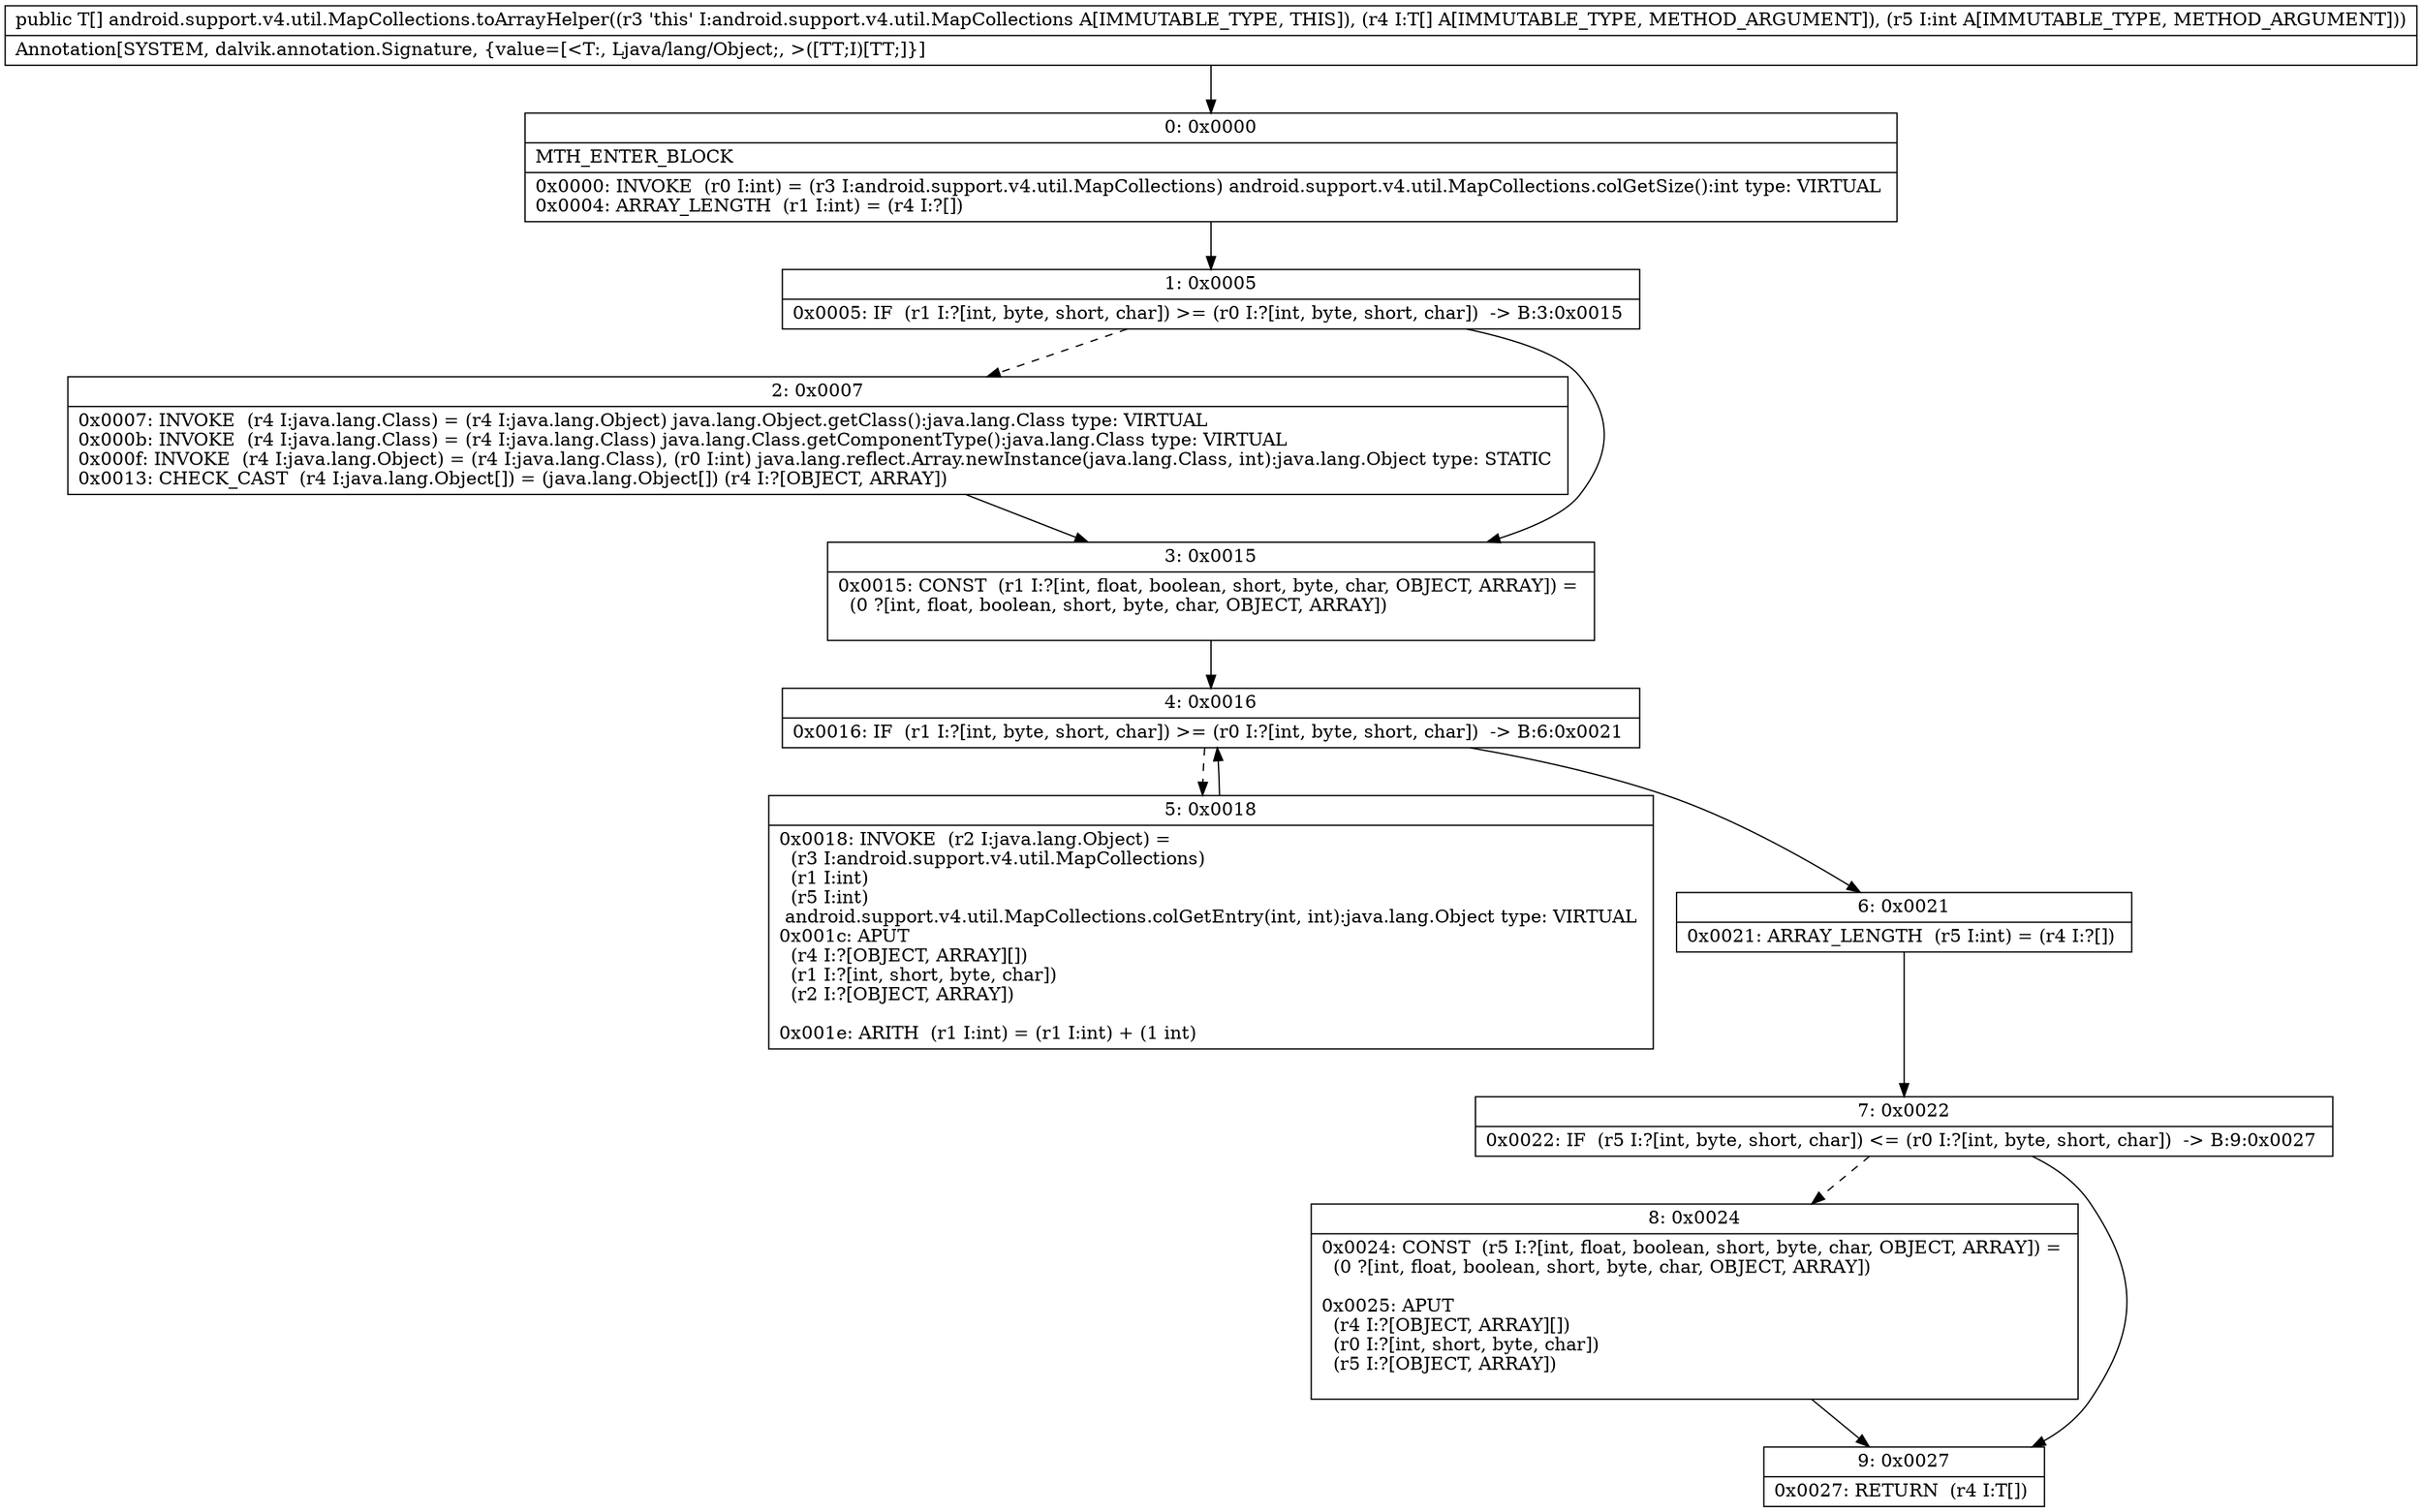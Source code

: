 digraph "CFG forandroid.support.v4.util.MapCollections.toArrayHelper([Ljava\/lang\/Object;I)[Ljava\/lang\/Object;" {
Node_0 [shape=record,label="{0\:\ 0x0000|MTH_ENTER_BLOCK\l|0x0000: INVOKE  (r0 I:int) = (r3 I:android.support.v4.util.MapCollections) android.support.v4.util.MapCollections.colGetSize():int type: VIRTUAL \l0x0004: ARRAY_LENGTH  (r1 I:int) = (r4 I:?[]) \l}"];
Node_1 [shape=record,label="{1\:\ 0x0005|0x0005: IF  (r1 I:?[int, byte, short, char]) \>= (r0 I:?[int, byte, short, char])  \-\> B:3:0x0015 \l}"];
Node_2 [shape=record,label="{2\:\ 0x0007|0x0007: INVOKE  (r4 I:java.lang.Class) = (r4 I:java.lang.Object) java.lang.Object.getClass():java.lang.Class type: VIRTUAL \l0x000b: INVOKE  (r4 I:java.lang.Class) = (r4 I:java.lang.Class) java.lang.Class.getComponentType():java.lang.Class type: VIRTUAL \l0x000f: INVOKE  (r4 I:java.lang.Object) = (r4 I:java.lang.Class), (r0 I:int) java.lang.reflect.Array.newInstance(java.lang.Class, int):java.lang.Object type: STATIC \l0x0013: CHECK_CAST  (r4 I:java.lang.Object[]) = (java.lang.Object[]) (r4 I:?[OBJECT, ARRAY]) \l}"];
Node_3 [shape=record,label="{3\:\ 0x0015|0x0015: CONST  (r1 I:?[int, float, boolean, short, byte, char, OBJECT, ARRAY]) = \l  (0 ?[int, float, boolean, short, byte, char, OBJECT, ARRAY])\l \l}"];
Node_4 [shape=record,label="{4\:\ 0x0016|0x0016: IF  (r1 I:?[int, byte, short, char]) \>= (r0 I:?[int, byte, short, char])  \-\> B:6:0x0021 \l}"];
Node_5 [shape=record,label="{5\:\ 0x0018|0x0018: INVOKE  (r2 I:java.lang.Object) = \l  (r3 I:android.support.v4.util.MapCollections)\l  (r1 I:int)\l  (r5 I:int)\l android.support.v4.util.MapCollections.colGetEntry(int, int):java.lang.Object type: VIRTUAL \l0x001c: APUT  \l  (r4 I:?[OBJECT, ARRAY][])\l  (r1 I:?[int, short, byte, char])\l  (r2 I:?[OBJECT, ARRAY])\l \l0x001e: ARITH  (r1 I:int) = (r1 I:int) + (1 int) \l}"];
Node_6 [shape=record,label="{6\:\ 0x0021|0x0021: ARRAY_LENGTH  (r5 I:int) = (r4 I:?[]) \l}"];
Node_7 [shape=record,label="{7\:\ 0x0022|0x0022: IF  (r5 I:?[int, byte, short, char]) \<= (r0 I:?[int, byte, short, char])  \-\> B:9:0x0027 \l}"];
Node_8 [shape=record,label="{8\:\ 0x0024|0x0024: CONST  (r5 I:?[int, float, boolean, short, byte, char, OBJECT, ARRAY]) = \l  (0 ?[int, float, boolean, short, byte, char, OBJECT, ARRAY])\l \l0x0025: APUT  \l  (r4 I:?[OBJECT, ARRAY][])\l  (r0 I:?[int, short, byte, char])\l  (r5 I:?[OBJECT, ARRAY])\l \l}"];
Node_9 [shape=record,label="{9\:\ 0x0027|0x0027: RETURN  (r4 I:T[]) \l}"];
MethodNode[shape=record,label="{public T[] android.support.v4.util.MapCollections.toArrayHelper((r3 'this' I:android.support.v4.util.MapCollections A[IMMUTABLE_TYPE, THIS]), (r4 I:T[] A[IMMUTABLE_TYPE, METHOD_ARGUMENT]), (r5 I:int A[IMMUTABLE_TYPE, METHOD_ARGUMENT]))  | Annotation[SYSTEM, dalvik.annotation.Signature, \{value=[\<T:, Ljava\/lang\/Object;, \>([TT;I)[TT;]\}]\l}"];
MethodNode -> Node_0;
Node_0 -> Node_1;
Node_1 -> Node_2[style=dashed];
Node_1 -> Node_3;
Node_2 -> Node_3;
Node_3 -> Node_4;
Node_4 -> Node_5[style=dashed];
Node_4 -> Node_6;
Node_5 -> Node_4;
Node_6 -> Node_7;
Node_7 -> Node_8[style=dashed];
Node_7 -> Node_9;
Node_8 -> Node_9;
}

